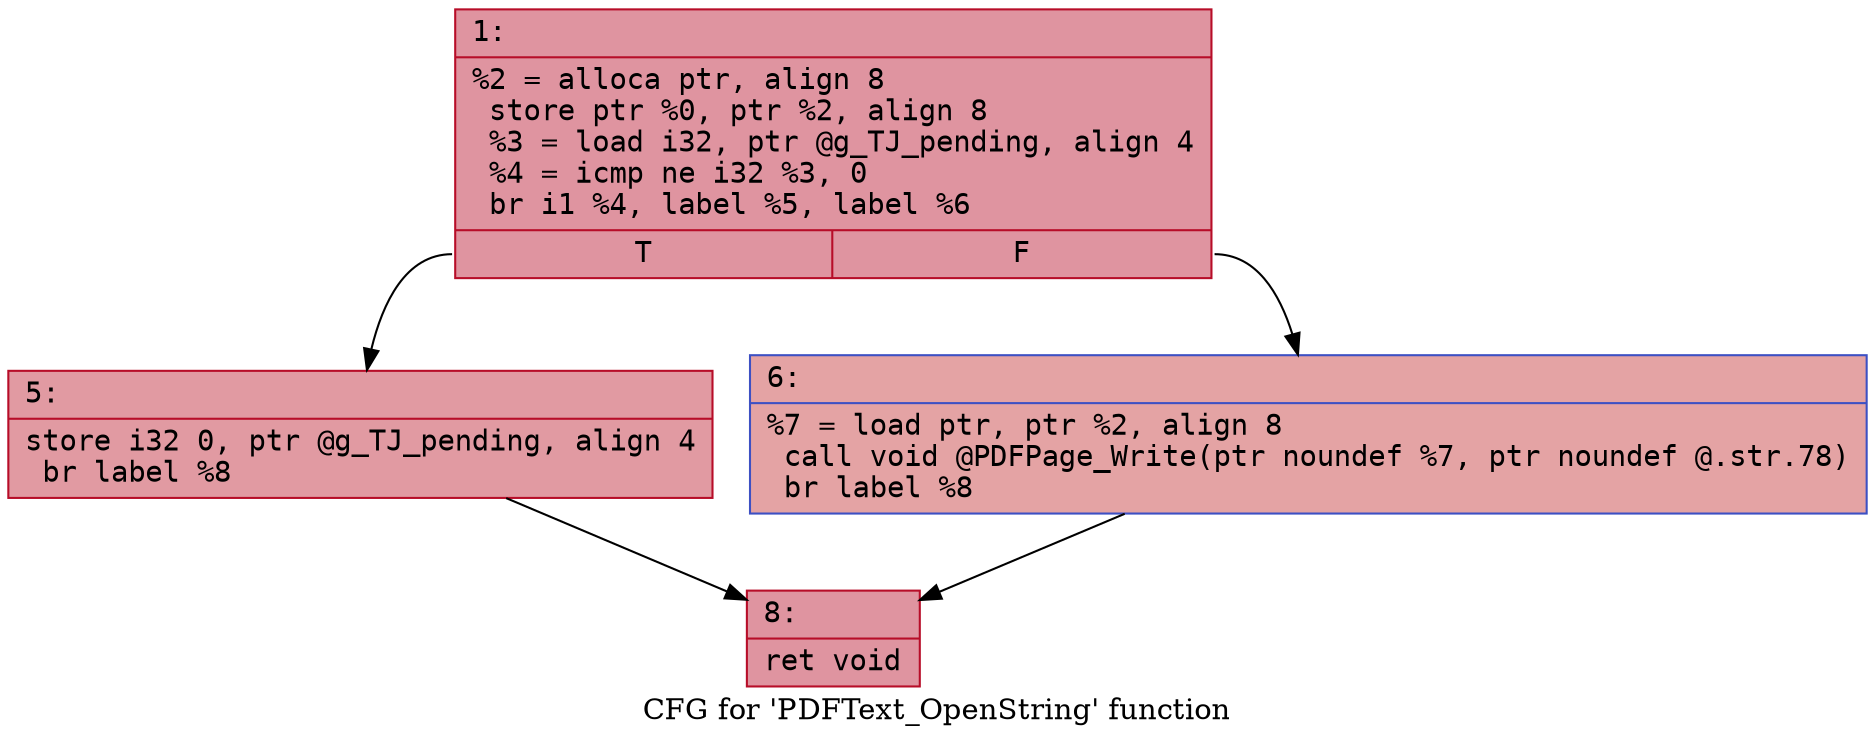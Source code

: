 digraph "CFG for 'PDFText_OpenString' function" {
	label="CFG for 'PDFText_OpenString' function";

	Node0x600000529180 [shape=record,color="#b70d28ff", style=filled, fillcolor="#b70d2870" fontname="Courier",label="{1:\l|  %2 = alloca ptr, align 8\l  store ptr %0, ptr %2, align 8\l  %3 = load i32, ptr @g_TJ_pending, align 4\l  %4 = icmp ne i32 %3, 0\l  br i1 %4, label %5, label %6\l|{<s0>T|<s1>F}}"];
	Node0x600000529180:s0 -> Node0x6000005291d0[tooltip="1 -> 5\nProbability 62.50%" ];
	Node0x600000529180:s1 -> Node0x600000529220[tooltip="1 -> 6\nProbability 37.50%" ];
	Node0x6000005291d0 [shape=record,color="#b70d28ff", style=filled, fillcolor="#bb1b2c70" fontname="Courier",label="{5:\l|  store i32 0, ptr @g_TJ_pending, align 4\l  br label %8\l}"];
	Node0x6000005291d0 -> Node0x600000529270[tooltip="5 -> 8\nProbability 100.00%" ];
	Node0x600000529220 [shape=record,color="#3d50c3ff", style=filled, fillcolor="#c32e3170" fontname="Courier",label="{6:\l|  %7 = load ptr, ptr %2, align 8\l  call void @PDFPage_Write(ptr noundef %7, ptr noundef @.str.78)\l  br label %8\l}"];
	Node0x600000529220 -> Node0x600000529270[tooltip="6 -> 8\nProbability 100.00%" ];
	Node0x600000529270 [shape=record,color="#b70d28ff", style=filled, fillcolor="#b70d2870" fontname="Courier",label="{8:\l|  ret void\l}"];
}
